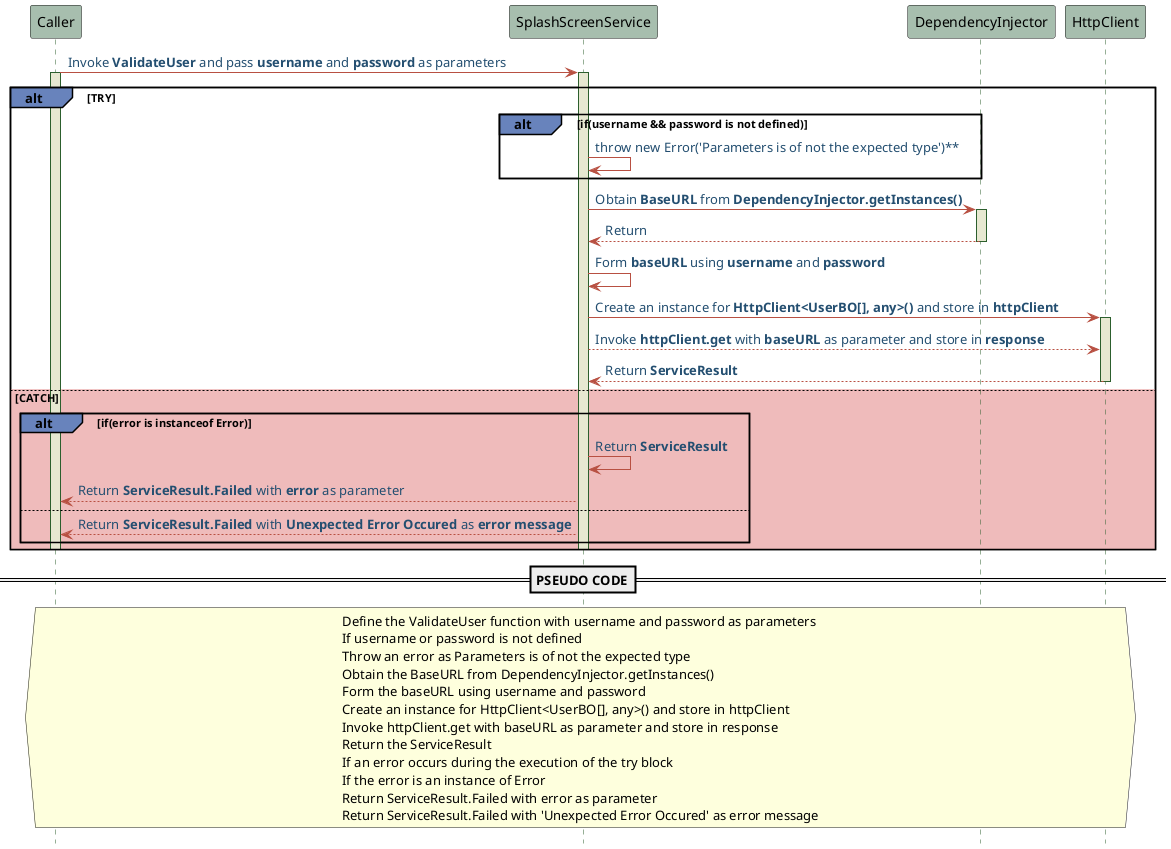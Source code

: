 @startuml SplashScreenService

!define POSITIVERESPONSE 90EE90
!define NEGATIVEERESPONSE EFBBBB
!define NETURALRESPONSE F2DC79
!define ALTBACKGROUND 6883BC

hide footbox

skinparam sequence{
    ParticipantBackgroundColor #A7BEAE
    LifeLineBackgroundColor #E7E8D1
    LifeLineBorderColor #2C5F2D
    ActorBackgroundColor #FC766AFF
    ActorBorderColor #FC766AFF
    ArrowColor #B85042
    ArrowFontColor #234E70
}


participant Caller
participant SplashScreenService
participant DependencyInjector
participant HttpClient

Caller -> SplashScreenService: Invoke **ValidateUser** and pass **username** and **password** as parameters
activate Caller
activate SplashScreenService
alt#ALTBACKGROUND  TRY
        alt#ALTBACKGROUND if(username && password is not defined)
            SplashScreenService->SplashScreenService:throw new Error('Parameters is of not the expected type')**
        end
            SplashScreenService -> DependencyInjector: Obtain **BaseURL** from **DependencyInjector.getInstances()**
            activate DependencyInjector
            DependencyInjector-->SplashScreenService:Return
            deactivate DependencyInjector
            SplashScreenService->SplashScreenService:Form **baseURL** using **username** and **password**
            SplashScreenService -> HttpClient:Create an instance for **HttpClient<UserBO[], any>()** and store in **httpClient**
            activate HttpClient
            SplashScreenService-->HttpClient :Invoke **httpClient.get** with **baseURL** as parameter and store in **response** 
            HttpClient-->SplashScreenService:Return **ServiceResult**
            deactivate HttpClient

else #NEGATIVEERESPONSE CATCH
alt#ALTBACKGROUND if(error is instanceof Error)
SplashScreenService -> SplashScreenService:Return **ServiceResult**
SplashScreenService --> Caller: Return **ServiceResult.Failed** with **error** as parameter
else
SplashScreenService --> Caller: Return **ServiceResult.Failed** with **Unexpected Error Occured** as **error message**
end
deactivate SplashScreenService
deactivate Caller
end

==PSEUDO CODE==
hnote  across
 Define the ValidateUser function with username and password as parameters
 If username or password is not defined
 Throw an error as Parameters is of not the expected type
 Obtain the BaseURL from DependencyInjector.getInstances()
 Form the baseURL using username and password
 Create an instance for HttpClient<UserBO[], any>() and store in httpClient
 Invoke httpClient.get with baseURL as parameter and store in response
 Return the ServiceResult
 If an error occurs during the execution of the try block
 If the error is an instance of Error
 Return ServiceResult.Failed with error as parameter
 Return ServiceResult.Failed with 'Unexpected Error Occured' as error message
end note

@enduml
